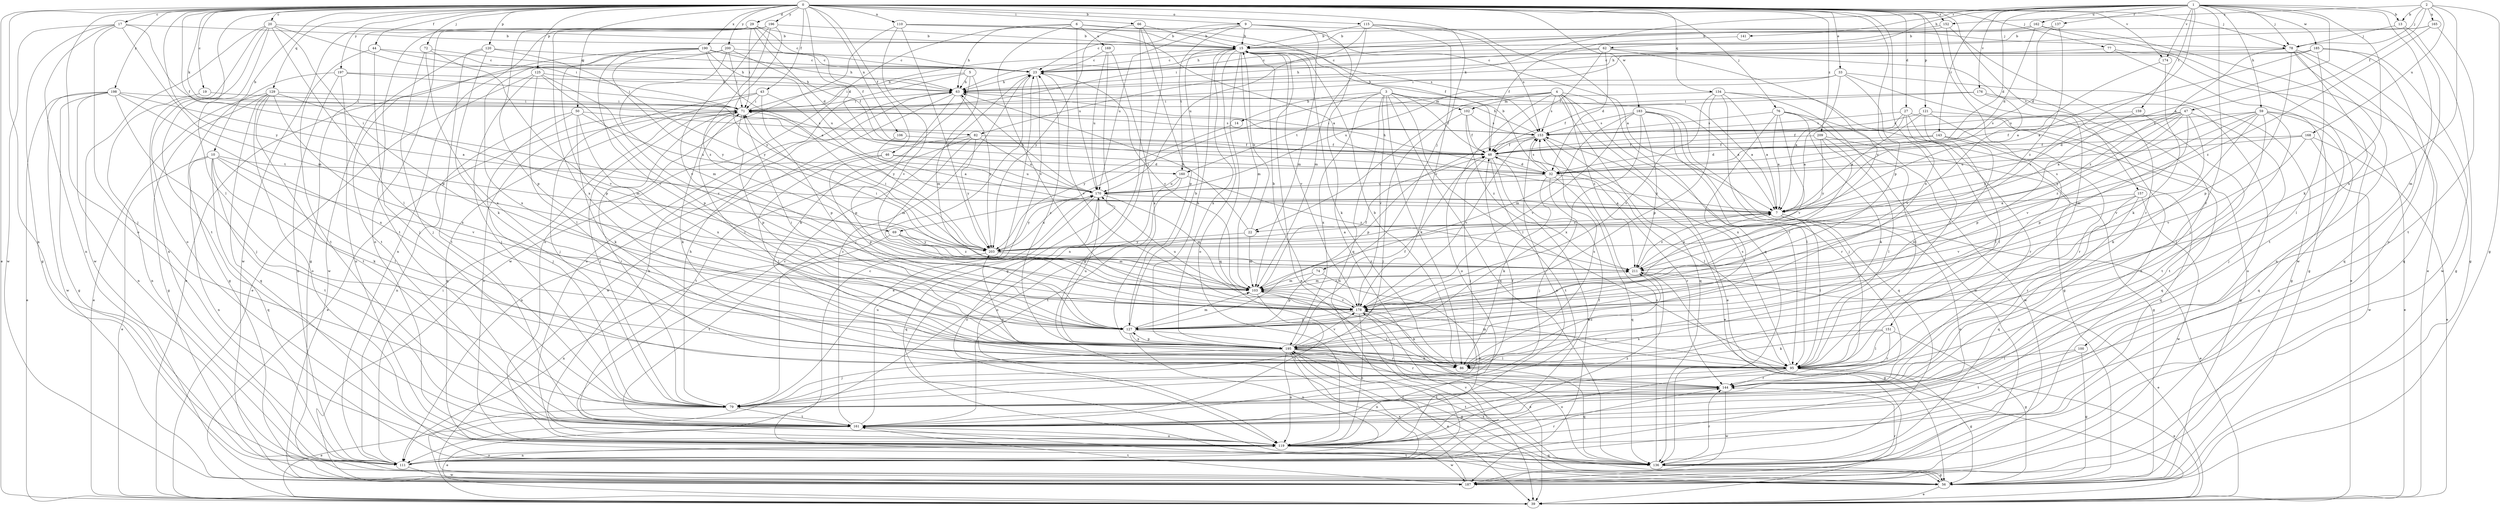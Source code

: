 strict digraph  {
0;
1;
2;
3;
4;
5;
6;
7;
9;
10;
13;
14;
15;
17;
19;
20;
22;
23;
27;
29;
32;
33;
39;
43;
44;
46;
47;
48;
50;
56;
59;
62;
63;
66;
69;
71;
72;
74;
76;
77;
78;
79;
82;
86;
95;
100;
102;
103;
106;
110;
111;
115;
119;
120;
121;
125;
127;
129;
134;
136;
137;
141;
143;
144;
151;
152;
153;
157;
159;
160;
161;
162;
165;
168;
169;
170;
174;
176;
178;
183;
185;
187;
190;
195;
196;
197;
198;
200;
203;
209;
211;
0 -> 9  [label=b];
0 -> 10  [label=b];
0 -> 17  [label=c];
0 -> 19  [label=c];
0 -> 20  [label=c];
0 -> 27  [label=d];
0 -> 29  [label=d];
0 -> 32  [label=d];
0 -> 33  [label=e];
0 -> 39  [label=e];
0 -> 43  [label=f];
0 -> 44  [label=f];
0 -> 46  [label=f];
0 -> 50  [label=g];
0 -> 66  [label=i];
0 -> 69  [label=i];
0 -> 72  [label=j];
0 -> 74  [label=j];
0 -> 76  [label=j];
0 -> 77  [label=j];
0 -> 78  [label=j];
0 -> 82  [label=k];
0 -> 95  [label=l];
0 -> 106  [label=n];
0 -> 110  [label=n];
0 -> 111  [label=n];
0 -> 115  [label=o];
0 -> 119  [label=o];
0 -> 120  [label=p];
0 -> 121  [label=p];
0 -> 125  [label=p];
0 -> 127  [label=p];
0 -> 129  [label=q];
0 -> 134  [label=q];
0 -> 151  [label=s];
0 -> 152  [label=s];
0 -> 157  [label=t];
0 -> 174  [label=v];
0 -> 183  [label=w];
0 -> 190  [label=x];
0 -> 195  [label=x];
0 -> 196  [label=y];
0 -> 197  [label=y];
0 -> 198  [label=y];
0 -> 200  [label=y];
0 -> 203  [label=y];
0 -> 209  [label=z];
1 -> 7  [label=a];
1 -> 13  [label=b];
1 -> 32  [label=d];
1 -> 59  [label=h];
1 -> 62  [label=h];
1 -> 78  [label=j];
1 -> 82  [label=k];
1 -> 86  [label=k];
1 -> 100  [label=m];
1 -> 137  [label=r];
1 -> 141  [label=r];
1 -> 143  [label=r];
1 -> 144  [label=r];
1 -> 159  [label=t];
1 -> 162  [label=u];
1 -> 174  [label=v];
1 -> 176  [label=v];
1 -> 178  [label=v];
1 -> 185  [label=w];
2 -> 13  [label=b];
2 -> 47  [label=f];
2 -> 56  [label=g];
2 -> 78  [label=j];
2 -> 152  [label=s];
2 -> 165  [label=u];
2 -> 168  [label=u];
2 -> 195  [label=x];
3 -> 7  [label=a];
3 -> 14  [label=b];
3 -> 48  [label=f];
3 -> 69  [label=i];
3 -> 86  [label=k];
3 -> 95  [label=l];
3 -> 102  [label=m];
3 -> 111  [label=n];
3 -> 136  [label=q];
3 -> 178  [label=v];
3 -> 195  [label=x];
4 -> 7  [label=a];
4 -> 22  [label=c];
4 -> 39  [label=e];
4 -> 95  [label=l];
4 -> 102  [label=m];
4 -> 119  [label=o];
4 -> 136  [label=q];
4 -> 153  [label=s];
4 -> 160  [label=t];
4 -> 211  [label=z];
5 -> 63  [label=h];
5 -> 71  [label=i];
5 -> 86  [label=k];
5 -> 103  [label=m];
5 -> 119  [label=o];
6 -> 7  [label=a];
6 -> 48  [label=f];
6 -> 63  [label=h];
6 -> 169  [label=u];
6 -> 170  [label=u];
6 -> 178  [label=v];
6 -> 187  [label=w];
7 -> 22  [label=c];
7 -> 39  [label=e];
7 -> 95  [label=l];
7 -> 119  [label=o];
7 -> 211  [label=z];
9 -> 15  [label=b];
9 -> 23  [label=c];
9 -> 78  [label=j];
9 -> 103  [label=m];
9 -> 136  [label=q];
9 -> 160  [label=t];
9 -> 170  [label=u];
10 -> 39  [label=e];
10 -> 86  [label=k];
10 -> 95  [label=l];
10 -> 111  [label=n];
10 -> 136  [label=q];
10 -> 160  [label=t];
10 -> 161  [label=t];
10 -> 178  [label=v];
13 -> 56  [label=g];
13 -> 78  [label=j];
13 -> 119  [label=o];
14 -> 203  [label=y];
15 -> 23  [label=c];
15 -> 39  [label=e];
15 -> 86  [label=k];
15 -> 103  [label=m];
15 -> 119  [label=o];
15 -> 136  [label=q];
15 -> 178  [label=v];
15 -> 195  [label=x];
17 -> 15  [label=b];
17 -> 48  [label=f];
17 -> 56  [label=g];
17 -> 79  [label=j];
17 -> 103  [label=m];
17 -> 111  [label=n];
17 -> 187  [label=w];
19 -> 71  [label=i];
19 -> 111  [label=n];
20 -> 15  [label=b];
20 -> 71  [label=i];
20 -> 95  [label=l];
20 -> 111  [label=n];
20 -> 119  [label=o];
20 -> 127  [label=p];
20 -> 161  [label=t];
20 -> 187  [label=w];
22 -> 15  [label=b];
22 -> 63  [label=h];
22 -> 103  [label=m];
22 -> 203  [label=y];
23 -> 39  [label=e];
23 -> 63  [label=h];
23 -> 79  [label=j];
23 -> 178  [label=v];
27 -> 7  [label=a];
27 -> 48  [label=f];
27 -> 56  [label=g];
27 -> 95  [label=l];
27 -> 144  [label=r];
27 -> 153  [label=s];
29 -> 15  [label=b];
29 -> 23  [label=c];
29 -> 32  [label=d];
29 -> 48  [label=f];
29 -> 56  [label=g];
29 -> 71  [label=i];
29 -> 127  [label=p];
29 -> 161  [label=t];
29 -> 187  [label=w];
32 -> 15  [label=b];
32 -> 63  [label=h];
32 -> 79  [label=j];
32 -> 86  [label=k];
32 -> 136  [label=q];
32 -> 144  [label=r];
32 -> 153  [label=s];
32 -> 170  [label=u];
33 -> 7  [label=a];
33 -> 56  [label=g];
33 -> 63  [label=h];
33 -> 95  [label=l];
33 -> 111  [label=n];
33 -> 170  [label=u];
43 -> 71  [label=i];
43 -> 79  [label=j];
43 -> 127  [label=p];
43 -> 136  [label=q];
43 -> 203  [label=y];
44 -> 23  [label=c];
44 -> 63  [label=h];
44 -> 79  [label=j];
44 -> 161  [label=t];
46 -> 32  [label=d];
46 -> 95  [label=l];
46 -> 127  [label=p];
46 -> 170  [label=u];
47 -> 7  [label=a];
47 -> 32  [label=d];
47 -> 48  [label=f];
47 -> 79  [label=j];
47 -> 103  [label=m];
47 -> 153  [label=s];
47 -> 178  [label=v];
47 -> 203  [label=y];
47 -> 211  [label=z];
48 -> 32  [label=d];
48 -> 79  [label=j];
48 -> 95  [label=l];
48 -> 161  [label=t];
48 -> 187  [label=w];
50 -> 79  [label=j];
50 -> 86  [label=k];
50 -> 111  [label=n];
50 -> 153  [label=s];
50 -> 170  [label=u];
50 -> 195  [label=x];
56 -> 39  [label=e];
56 -> 161  [label=t];
56 -> 195  [label=x];
59 -> 39  [label=e];
59 -> 86  [label=k];
59 -> 95  [label=l];
59 -> 127  [label=p];
59 -> 136  [label=q];
59 -> 153  [label=s];
59 -> 161  [label=t];
59 -> 178  [label=v];
59 -> 203  [label=y];
62 -> 23  [label=c];
62 -> 32  [label=d];
62 -> 48  [label=f];
62 -> 63  [label=h];
62 -> 79  [label=j];
62 -> 203  [label=y];
63 -> 71  [label=i];
63 -> 127  [label=p];
63 -> 187  [label=w];
63 -> 203  [label=y];
66 -> 15  [label=b];
66 -> 56  [label=g];
66 -> 111  [label=n];
66 -> 127  [label=p];
66 -> 203  [label=y];
69 -> 103  [label=m];
69 -> 161  [label=t];
69 -> 203  [label=y];
69 -> 211  [label=z];
71 -> 15  [label=b];
71 -> 39  [label=e];
71 -> 79  [label=j];
71 -> 86  [label=k];
71 -> 119  [label=o];
71 -> 127  [label=p];
71 -> 153  [label=s];
72 -> 23  [label=c];
72 -> 79  [label=j];
72 -> 178  [label=v];
72 -> 195  [label=x];
74 -> 103  [label=m];
74 -> 119  [label=o];
74 -> 127  [label=p];
76 -> 7  [label=a];
76 -> 86  [label=k];
76 -> 95  [label=l];
76 -> 153  [label=s];
76 -> 178  [label=v];
76 -> 187  [label=w];
76 -> 195  [label=x];
77 -> 23  [label=c];
77 -> 39  [label=e];
77 -> 56  [label=g];
78 -> 23  [label=c];
78 -> 56  [label=g];
78 -> 111  [label=n];
78 -> 127  [label=p];
78 -> 136  [label=q];
78 -> 161  [label=t];
78 -> 211  [label=z];
79 -> 39  [label=e];
79 -> 48  [label=f];
79 -> 63  [label=h];
79 -> 71  [label=i];
79 -> 161  [label=t];
82 -> 48  [label=f];
82 -> 103  [label=m];
82 -> 111  [label=n];
82 -> 161  [label=t];
82 -> 170  [label=u];
82 -> 203  [label=y];
86 -> 15  [label=b];
86 -> 136  [label=q];
86 -> 153  [label=s];
86 -> 211  [label=z];
95 -> 39  [label=e];
95 -> 56  [label=g];
95 -> 103  [label=m];
95 -> 119  [label=o];
95 -> 144  [label=r];
95 -> 153  [label=s];
95 -> 161  [label=t];
95 -> 178  [label=v];
100 -> 56  [label=g];
100 -> 95  [label=l];
100 -> 161  [label=t];
102 -> 48  [label=f];
102 -> 79  [label=j];
102 -> 153  [label=s];
102 -> 211  [label=z];
103 -> 23  [label=c];
103 -> 48  [label=f];
103 -> 144  [label=r];
103 -> 161  [label=t];
103 -> 178  [label=v];
103 -> 211  [label=z];
106 -> 7  [label=a];
106 -> 48  [label=f];
110 -> 7  [label=a];
110 -> 15  [label=b];
110 -> 119  [label=o];
110 -> 153  [label=s];
110 -> 178  [label=v];
110 -> 203  [label=y];
111 -> 71  [label=i];
111 -> 119  [label=o];
111 -> 144  [label=r];
111 -> 178  [label=v];
111 -> 187  [label=w];
115 -> 15  [label=b];
115 -> 103  [label=m];
115 -> 136  [label=q];
115 -> 153  [label=s];
115 -> 170  [label=u];
115 -> 178  [label=v];
119 -> 23  [label=c];
119 -> 48  [label=f];
119 -> 63  [label=h];
119 -> 111  [label=n];
119 -> 136  [label=q];
119 -> 153  [label=s];
119 -> 187  [label=w];
119 -> 211  [label=z];
120 -> 23  [label=c];
120 -> 86  [label=k];
120 -> 161  [label=t];
120 -> 187  [label=w];
120 -> 203  [label=y];
121 -> 7  [label=a];
121 -> 95  [label=l];
121 -> 136  [label=q];
121 -> 144  [label=r];
121 -> 153  [label=s];
125 -> 39  [label=e];
125 -> 63  [label=h];
125 -> 79  [label=j];
125 -> 95  [label=l];
125 -> 127  [label=p];
125 -> 178  [label=v];
127 -> 15  [label=b];
127 -> 71  [label=i];
127 -> 103  [label=m];
127 -> 111  [label=n];
127 -> 144  [label=r];
127 -> 195  [label=x];
129 -> 39  [label=e];
129 -> 56  [label=g];
129 -> 71  [label=i];
129 -> 103  [label=m];
129 -> 119  [label=o];
129 -> 136  [label=q];
129 -> 161  [label=t];
129 -> 195  [label=x];
134 -> 7  [label=a];
134 -> 56  [label=g];
134 -> 71  [label=i];
134 -> 79  [label=j];
134 -> 127  [label=p];
134 -> 178  [label=v];
134 -> 187  [label=w];
136 -> 23  [label=c];
136 -> 56  [label=g];
136 -> 144  [label=r];
136 -> 153  [label=s];
137 -> 15  [label=b];
137 -> 32  [label=d];
137 -> 211  [label=z];
141 -> 48  [label=f];
143 -> 32  [label=d];
143 -> 48  [label=f];
143 -> 136  [label=q];
143 -> 195  [label=x];
144 -> 79  [label=j];
144 -> 161  [label=t];
144 -> 187  [label=w];
144 -> 203  [label=y];
151 -> 56  [label=g];
151 -> 86  [label=k];
151 -> 95  [label=l];
151 -> 144  [label=r];
151 -> 195  [label=x];
152 -> 15  [label=b];
152 -> 63  [label=h];
152 -> 95  [label=l];
152 -> 144  [label=r];
153 -> 39  [label=e];
153 -> 48  [label=f];
153 -> 63  [label=h];
153 -> 71  [label=i];
153 -> 127  [label=p];
153 -> 178  [label=v];
157 -> 7  [label=a];
157 -> 136  [label=q];
157 -> 144  [label=r];
157 -> 178  [label=v];
157 -> 187  [label=w];
159 -> 127  [label=p];
159 -> 153  [label=s];
159 -> 161  [label=t];
160 -> 119  [label=o];
160 -> 161  [label=t];
160 -> 170  [label=u];
160 -> 211  [label=z];
161 -> 23  [label=c];
161 -> 39  [label=e];
161 -> 119  [label=o];
161 -> 170  [label=u];
162 -> 15  [label=b];
162 -> 32  [label=d];
162 -> 39  [label=e];
162 -> 71  [label=i];
162 -> 187  [label=w];
165 -> 15  [label=b];
165 -> 63  [label=h];
165 -> 161  [label=t];
165 -> 211  [label=z];
168 -> 39  [label=e];
168 -> 48  [label=f];
168 -> 170  [label=u];
168 -> 178  [label=v];
168 -> 187  [label=w];
169 -> 23  [label=c];
169 -> 56  [label=g];
169 -> 170  [label=u];
169 -> 195  [label=x];
170 -> 7  [label=a];
170 -> 63  [label=h];
170 -> 103  [label=m];
170 -> 119  [label=o];
170 -> 136  [label=q];
170 -> 203  [label=y];
174 -> 7  [label=a];
174 -> 86  [label=k];
176 -> 48  [label=f];
176 -> 71  [label=i];
176 -> 119  [label=o];
176 -> 178  [label=v];
178 -> 15  [label=b];
178 -> 39  [label=e];
178 -> 86  [label=k];
178 -> 119  [label=o];
178 -> 127  [label=p];
178 -> 170  [label=u];
183 -> 95  [label=l];
183 -> 103  [label=m];
183 -> 136  [label=q];
183 -> 144  [label=r];
183 -> 153  [label=s];
183 -> 178  [label=v];
183 -> 195  [label=x];
183 -> 211  [label=z];
185 -> 7  [label=a];
185 -> 23  [label=c];
185 -> 71  [label=i];
185 -> 95  [label=l];
185 -> 136  [label=q];
185 -> 187  [label=w];
187 -> 144  [label=r];
187 -> 161  [label=t];
187 -> 195  [label=x];
190 -> 7  [label=a];
190 -> 23  [label=c];
190 -> 63  [label=h];
190 -> 161  [label=t];
190 -> 170  [label=u];
190 -> 178  [label=v];
190 -> 195  [label=x];
190 -> 203  [label=y];
195 -> 15  [label=b];
195 -> 23  [label=c];
195 -> 39  [label=e];
195 -> 48  [label=f];
195 -> 56  [label=g];
195 -> 71  [label=i];
195 -> 79  [label=j];
195 -> 86  [label=k];
195 -> 95  [label=l];
195 -> 111  [label=n];
195 -> 119  [label=o];
195 -> 127  [label=p];
195 -> 144  [label=r];
195 -> 170  [label=u];
195 -> 178  [label=v];
196 -> 15  [label=b];
196 -> 111  [label=n];
196 -> 119  [label=o];
196 -> 178  [label=v];
196 -> 195  [label=x];
196 -> 203  [label=y];
196 -> 211  [label=z];
197 -> 56  [label=g];
197 -> 63  [label=h];
197 -> 71  [label=i];
197 -> 111  [label=n];
197 -> 119  [label=o];
198 -> 7  [label=a];
198 -> 39  [label=e];
198 -> 56  [label=g];
198 -> 71  [label=i];
198 -> 79  [label=j];
198 -> 111  [label=n];
198 -> 187  [label=w];
198 -> 195  [label=x];
200 -> 23  [label=c];
200 -> 39  [label=e];
200 -> 48  [label=f];
200 -> 71  [label=i];
200 -> 103  [label=m];
200 -> 127  [label=p];
203 -> 7  [label=a];
203 -> 71  [label=i];
203 -> 111  [label=n];
203 -> 170  [label=u];
203 -> 211  [label=z];
209 -> 48  [label=f];
209 -> 56  [label=g];
209 -> 95  [label=l];
209 -> 178  [label=v];
209 -> 203  [label=y];
211 -> 7  [label=a];
211 -> 39  [label=e];
211 -> 56  [label=g];
211 -> 71  [label=i];
211 -> 103  [label=m];
}
